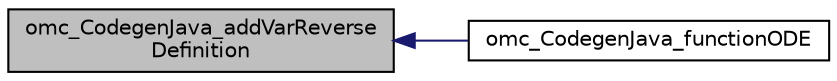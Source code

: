 digraph "omc_CodegenJava_addVarReverseDefinition"
{
  edge [fontname="Helvetica",fontsize="10",labelfontname="Helvetica",labelfontsize="10"];
  node [fontname="Helvetica",fontsize="10",shape=record];
  rankdir="LR";
  Node1109 [label="omc_CodegenJava_addVarReverse\lDefinition",height=0.2,width=0.4,color="black", fillcolor="grey75", style="filled", fontcolor="black"];
  Node1109 -> Node1110 [dir="back",color="midnightblue",fontsize="10",style="solid",fontname="Helvetica"];
  Node1110 [label="omc_CodegenJava_functionODE",height=0.2,width=0.4,color="black", fillcolor="white", style="filled",URL="$d0/d9d/_codegen_java_8h.html#a3cdc07f71a6bf6b6cd4d41d9868ef1d2"];
}
